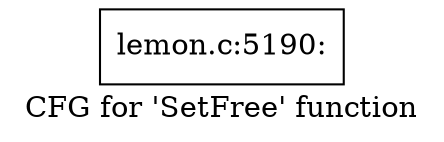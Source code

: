 digraph "CFG for 'SetFree' function" {
	label="CFG for 'SetFree' function";

	Node0x562565659720 [shape=record,label="{lemon.c:5190:}"];
}

